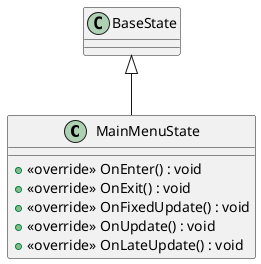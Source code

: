 @startuml
class MainMenuState {
    + <<override>> OnEnter() : void
    + <<override>> OnExit() : void
    + <<override>> OnFixedUpdate() : void
    + <<override>> OnUpdate() : void
    + <<override>> OnLateUpdate() : void
}
BaseState <|-- MainMenuState
@enduml
